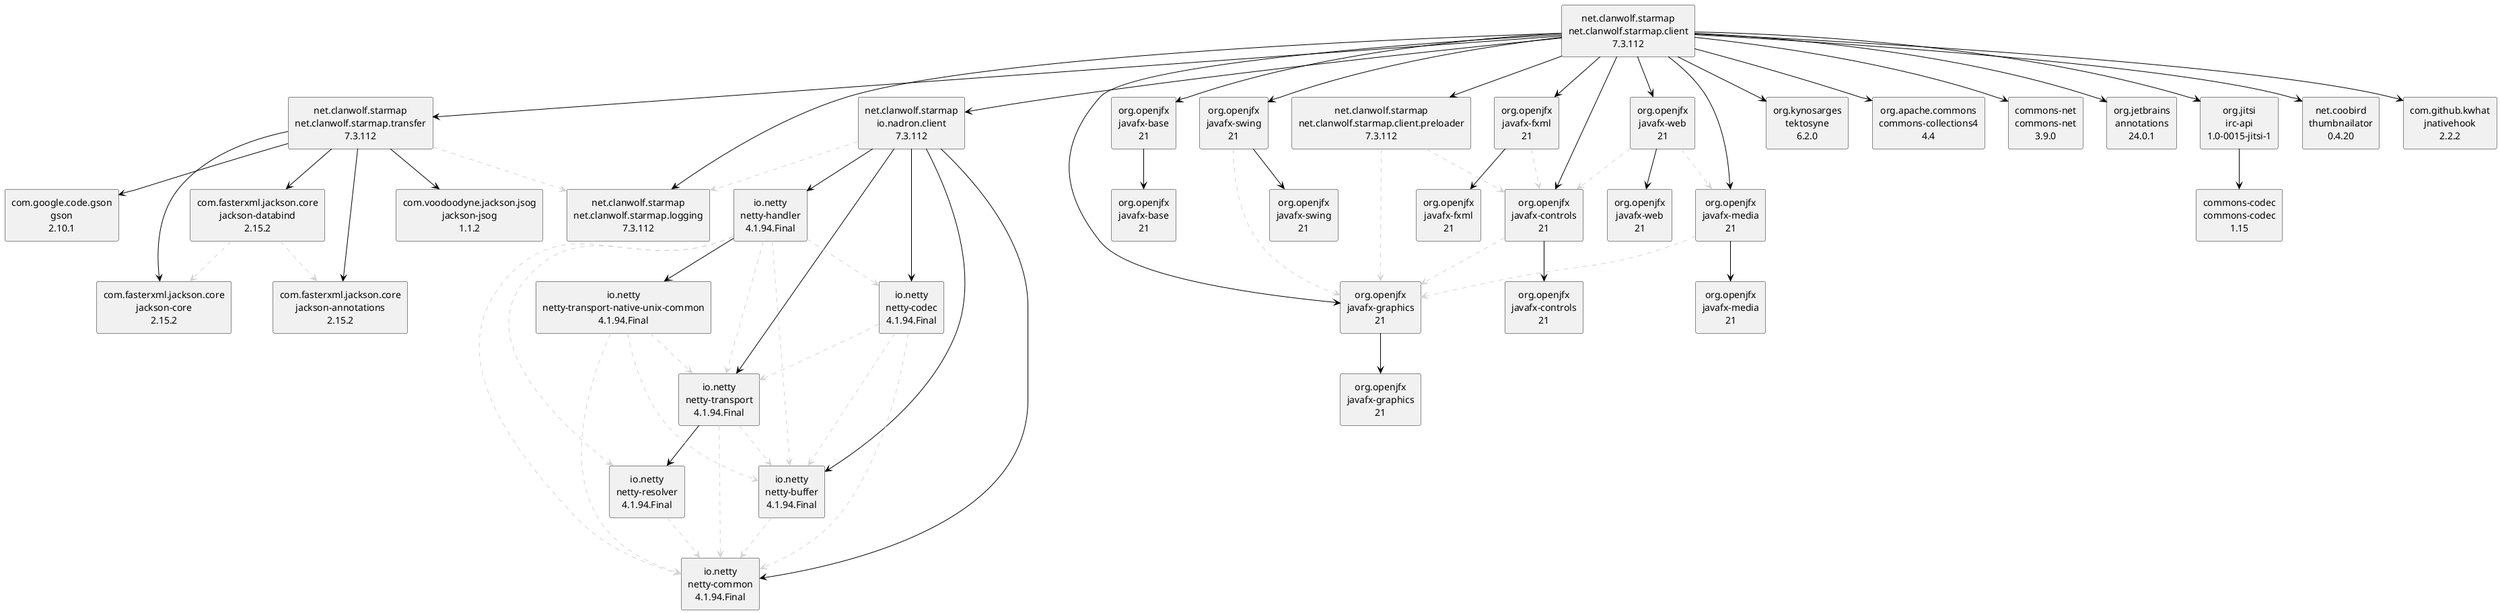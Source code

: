 @startuml
skinparam defaultTextAlignment center
skinparam rectangle {
  BackgroundColor<<optional>> beige
  BackgroundColor<<test>> lightGreen
  BackgroundColor<<runtime>> lightBlue
  BackgroundColor<<provided>> lightGray
}
rectangle "net.clanwolf.starmap\nnet.clanwolf.starmap.transfer\n7.3.112" as net_clanwolf_starmap_net_clanwolf_starmap_transfer_jar
rectangle "net.clanwolf.starmap\nnet.clanwolf.starmap.logging\n7.3.112" as net_clanwolf_starmap_net_clanwolf_starmap_logging_jar
rectangle "com.fasterxml.jackson.core\njackson-core\n2.15.2" as com_fasterxml_jackson_core_jackson_core_jar
rectangle "com.fasterxml.jackson.core\njackson-databind\n2.15.2" as com_fasterxml_jackson_core_jackson_databind_jar
rectangle "com.fasterxml.jackson.core\njackson-annotations\n2.15.2" as com_fasterxml_jackson_core_jackson_annotations_jar
rectangle "com.voodoodyne.jackson.jsog\njackson-jsog\n1.1.2" as com_voodoodyne_jackson_jsog_jackson_jsog_jar
rectangle "com.google.code.gson\ngson\n2.10.1" as com_google_code_gson_gson_jar
rectangle "net.clanwolf.starmap\nnet.clanwolf.starmap.client\n7.3.112" as net_clanwolf_starmap_net_clanwolf_starmap_client_jar
rectangle "net.clanwolf.starmap\nnet.clanwolf.starmap.client.preloader\n7.3.112" as net_clanwolf_starmap_net_clanwolf_starmap_client_preloader_jar
rectangle "org.openjfx\njavafx-graphics\n21" as org_openjfx_javafx_graphics_jar
rectangle "org.openjfx\njavafx-controls\n21" as org_openjfx_javafx_controls_jar
rectangle "net.clanwolf.starmap\nio.nadron.client\n7.3.112" as net_clanwolf_starmap_io_nadron_client_jar
rectangle "io.netty\nnetty-common\n4.1.94.Final" as io_netty_netty_common_jar
rectangle "io.netty\nnetty-transport\n4.1.94.Final" as io_netty_netty_transport_jar
rectangle "io.netty\nnetty-buffer\n4.1.94.Final" as io_netty_netty_buffer_jar
rectangle "io.netty\nnetty-resolver\n4.1.94.Final" as io_netty_netty_resolver_jar
rectangle "io.netty\nnetty-codec\n4.1.94.Final" as io_netty_netty_codec_jar
rectangle "io.netty\nnetty-handler\n4.1.94.Final" as io_netty_netty_handler_jar
rectangle "io.netty\nnetty-transport-native-unix-common\n4.1.94.Final" as io_netty_netty_transport_native_unix_common_jar
rectangle "org.openjfx\njavafx-controls\n21" as org_openjfx_javafx_controls_jar_win
rectangle "org.openjfx\njavafx-graphics\n21" as org_openjfx_javafx_graphics_jar_win
rectangle "org.openjfx\njavafx-base\n21" as org_openjfx_javafx_base_jar
rectangle "org.openjfx\njavafx-base\n21" as org_openjfx_javafx_base_jar_win
rectangle "org.openjfx\njavafx-fxml\n21" as org_openjfx_javafx_fxml_jar
rectangle "org.openjfx\njavafx-fxml\n21" as org_openjfx_javafx_fxml_jar_win
rectangle "org.openjfx\njavafx-web\n21" as org_openjfx_javafx_web_jar
rectangle "org.openjfx\njavafx-web\n21" as org_openjfx_javafx_web_jar_win
rectangle "org.openjfx\njavafx-media\n21" as org_openjfx_javafx_media_jar
rectangle "org.openjfx\njavafx-media\n21" as org_openjfx_javafx_media_jar_win
rectangle "org.openjfx\njavafx-swing\n21" as org_openjfx_javafx_swing_jar
rectangle "org.openjfx\njavafx-swing\n21" as org_openjfx_javafx_swing_jar_win
rectangle "org.kynosarges\ntektosyne\n6.2.0" as org_kynosarges_tektosyne_jar
rectangle "org.apache.commons\ncommons-collections4\n4.4" as org_apache_commons_commons_collections4_jar
rectangle "commons-net\ncommons-net\n3.9.0" as commons_net_commons_net_jar
rectangle "org.jetbrains\nannotations\n24.0.1" as org_jetbrains_annotations_jar
rectangle "org.jitsi\nirc-api\n1.0-0015-jitsi-1" as org_jitsi_irc_api_jar
rectangle "commons-codec\ncommons-codec\n1.15" as commons_codec_commons_codec_jar
rectangle "net.coobird\nthumbnailator\n0.4.20" as net_coobird_thumbnailator_jar
rectangle "com.github.kwhat\njnativehook\n2.2.2" as com_github_kwhat_jnativehook_jar
net_clanwolf_starmap_net_clanwolf_starmap_transfer_jar .[#D3D3D3].> net_clanwolf_starmap_net_clanwolf_starmap_logging_jar
net_clanwolf_starmap_net_clanwolf_starmap_transfer_jar -[#000000]-> com_fasterxml_jackson_core_jackson_core_jar
com_fasterxml_jackson_core_jackson_databind_jar .[#D3D3D3].> com_fasterxml_jackson_core_jackson_annotations_jar
com_fasterxml_jackson_core_jackson_databind_jar .[#D3D3D3].> com_fasterxml_jackson_core_jackson_core_jar
net_clanwolf_starmap_net_clanwolf_starmap_transfer_jar -[#000000]-> com_fasterxml_jackson_core_jackson_databind_jar
net_clanwolf_starmap_net_clanwolf_starmap_transfer_jar -[#000000]-> com_fasterxml_jackson_core_jackson_annotations_jar
net_clanwolf_starmap_net_clanwolf_starmap_transfer_jar -[#000000]-> com_voodoodyne_jackson_jsog_jackson_jsog_jar
net_clanwolf_starmap_net_clanwolf_starmap_transfer_jar -[#000000]-> com_google_code_gson_gson_jar
net_clanwolf_starmap_net_clanwolf_starmap_client_jar -[#000000]-> net_clanwolf_starmap_net_clanwolf_starmap_transfer_jar
net_clanwolf_starmap_net_clanwolf_starmap_client_jar -[#000000]-> net_clanwolf_starmap_net_clanwolf_starmap_logging_jar
net_clanwolf_starmap_net_clanwolf_starmap_client_preloader_jar .[#D3D3D3].> org_openjfx_javafx_graphics_jar
net_clanwolf_starmap_net_clanwolf_starmap_client_preloader_jar .[#D3D3D3].> org_openjfx_javafx_controls_jar
net_clanwolf_starmap_net_clanwolf_starmap_client_jar -[#000000]-> net_clanwolf_starmap_net_clanwolf_starmap_client_preloader_jar
net_clanwolf_starmap_io_nadron_client_jar .[#D3D3D3].> net_clanwolf_starmap_net_clanwolf_starmap_logging_jar
net_clanwolf_starmap_io_nadron_client_jar -[#000000]-> io_netty_netty_common_jar
io_netty_netty_transport_jar .[#D3D3D3].> io_netty_netty_common_jar
io_netty_netty_transport_jar .[#D3D3D3].> io_netty_netty_buffer_jar
io_netty_netty_resolver_jar .[#D3D3D3].> io_netty_netty_common_jar
io_netty_netty_transport_jar -[#000000]-> io_netty_netty_resolver_jar
net_clanwolf_starmap_io_nadron_client_jar -[#000000]-> io_netty_netty_transport_jar
io_netty_netty_buffer_jar .[#D3D3D3].> io_netty_netty_common_jar
net_clanwolf_starmap_io_nadron_client_jar -[#000000]-> io_netty_netty_buffer_jar
io_netty_netty_codec_jar .[#D3D3D3].> io_netty_netty_common_jar
io_netty_netty_codec_jar .[#D3D3D3].> io_netty_netty_buffer_jar
io_netty_netty_codec_jar .[#D3D3D3].> io_netty_netty_transport_jar
net_clanwolf_starmap_io_nadron_client_jar -[#000000]-> io_netty_netty_codec_jar
io_netty_netty_handler_jar .[#D3D3D3].> io_netty_netty_common_jar
io_netty_netty_handler_jar .[#D3D3D3].> io_netty_netty_resolver_jar
io_netty_netty_handler_jar .[#D3D3D3].> io_netty_netty_buffer_jar
io_netty_netty_handler_jar .[#D3D3D3].> io_netty_netty_transport_jar
io_netty_netty_transport_native_unix_common_jar .[#D3D3D3].> io_netty_netty_common_jar
io_netty_netty_transport_native_unix_common_jar .[#D3D3D3].> io_netty_netty_buffer_jar
io_netty_netty_transport_native_unix_common_jar .[#D3D3D3].> io_netty_netty_transport_jar
io_netty_netty_handler_jar -[#000000]-> io_netty_netty_transport_native_unix_common_jar
io_netty_netty_handler_jar .[#D3D3D3].> io_netty_netty_codec_jar
net_clanwolf_starmap_io_nadron_client_jar -[#000000]-> io_netty_netty_handler_jar
net_clanwolf_starmap_net_clanwolf_starmap_client_jar -[#000000]-> net_clanwolf_starmap_io_nadron_client_jar
org_openjfx_javafx_controls_jar -[#000000]-> org_openjfx_javafx_controls_jar_win
org_openjfx_javafx_controls_jar .[#D3D3D3].> org_openjfx_javafx_graphics_jar
net_clanwolf_starmap_net_clanwolf_starmap_client_jar -[#000000]-> org_openjfx_javafx_controls_jar
org_openjfx_javafx_graphics_jar -[#000000]-> org_openjfx_javafx_graphics_jar_win
net_clanwolf_starmap_net_clanwolf_starmap_client_jar -[#000000]-> org_openjfx_javafx_graphics_jar
org_openjfx_javafx_base_jar -[#000000]-> org_openjfx_javafx_base_jar_win
net_clanwolf_starmap_net_clanwolf_starmap_client_jar -[#000000]-> org_openjfx_javafx_base_jar
org_openjfx_javafx_fxml_jar -[#000000]-> org_openjfx_javafx_fxml_jar_win
org_openjfx_javafx_fxml_jar .[#D3D3D3].> org_openjfx_javafx_controls_jar
net_clanwolf_starmap_net_clanwolf_starmap_client_jar -[#000000]-> org_openjfx_javafx_fxml_jar
org_openjfx_javafx_web_jar -[#000000]-> org_openjfx_javafx_web_jar_win
org_openjfx_javafx_web_jar .[#D3D3D3].> org_openjfx_javafx_controls_jar
org_openjfx_javafx_web_jar .[#D3D3D3].> org_openjfx_javafx_media_jar
net_clanwolf_starmap_net_clanwolf_starmap_client_jar -[#000000]-> org_openjfx_javafx_web_jar
org_openjfx_javafx_media_jar -[#000000]-> org_openjfx_javafx_media_jar_win
org_openjfx_javafx_media_jar .[#D3D3D3].> org_openjfx_javafx_graphics_jar
net_clanwolf_starmap_net_clanwolf_starmap_client_jar -[#000000]-> org_openjfx_javafx_media_jar
org_openjfx_javafx_swing_jar -[#000000]-> org_openjfx_javafx_swing_jar_win
org_openjfx_javafx_swing_jar .[#D3D3D3].> org_openjfx_javafx_graphics_jar
net_clanwolf_starmap_net_clanwolf_starmap_client_jar -[#000000]-> org_openjfx_javafx_swing_jar
net_clanwolf_starmap_net_clanwolf_starmap_client_jar -[#000000]-> org_kynosarges_tektosyne_jar
net_clanwolf_starmap_net_clanwolf_starmap_client_jar -[#000000]-> org_apache_commons_commons_collections4_jar
net_clanwolf_starmap_net_clanwolf_starmap_client_jar -[#000000]-> commons_net_commons_net_jar
net_clanwolf_starmap_net_clanwolf_starmap_client_jar -[#000000]-> org_jetbrains_annotations_jar
org_jitsi_irc_api_jar -[#000000]-> commons_codec_commons_codec_jar
net_clanwolf_starmap_net_clanwolf_starmap_client_jar -[#000000]-> org_jitsi_irc_api_jar
net_clanwolf_starmap_net_clanwolf_starmap_client_jar -[#000000]-> net_coobird_thumbnailator_jar
net_clanwolf_starmap_net_clanwolf_starmap_client_jar -[#000000]-> com_github_kwhat_jnativehook_jar
@enduml